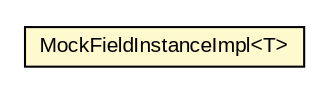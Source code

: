 #!/usr/local/bin/dot
#
# Class diagram 
# Generated by UMLGraph version 5.1 (http://www.umlgraph.org/)
#

digraph G {
	edge [fontname="arial",fontsize=10,labelfontname="arial",labelfontsize=10];
	node [fontname="arial",fontsize=10,shape=plaintext];
	nodesep=0.25;
	ranksep=0.5;
	// com.helger.jcodemodel.supplementary.issues.issue31.MockFieldInstanceImpl<T>
	c1364 [label=<<table title="com.helger.jcodemodel.supplementary.issues.issue31.MockFieldInstanceImpl" border="0" cellborder="1" cellspacing="0" cellpadding="2" port="p" bgcolor="lemonChiffon" href="./MockFieldInstanceImpl.html">
		<tr><td><table border="0" cellspacing="0" cellpadding="1">
<tr><td align="center" balign="center"> MockFieldInstanceImpl&lt;T&gt; </td></tr>
		</table></td></tr>
		</table>>, fontname="arial", fontcolor="black", fontsize=10.0];
}

